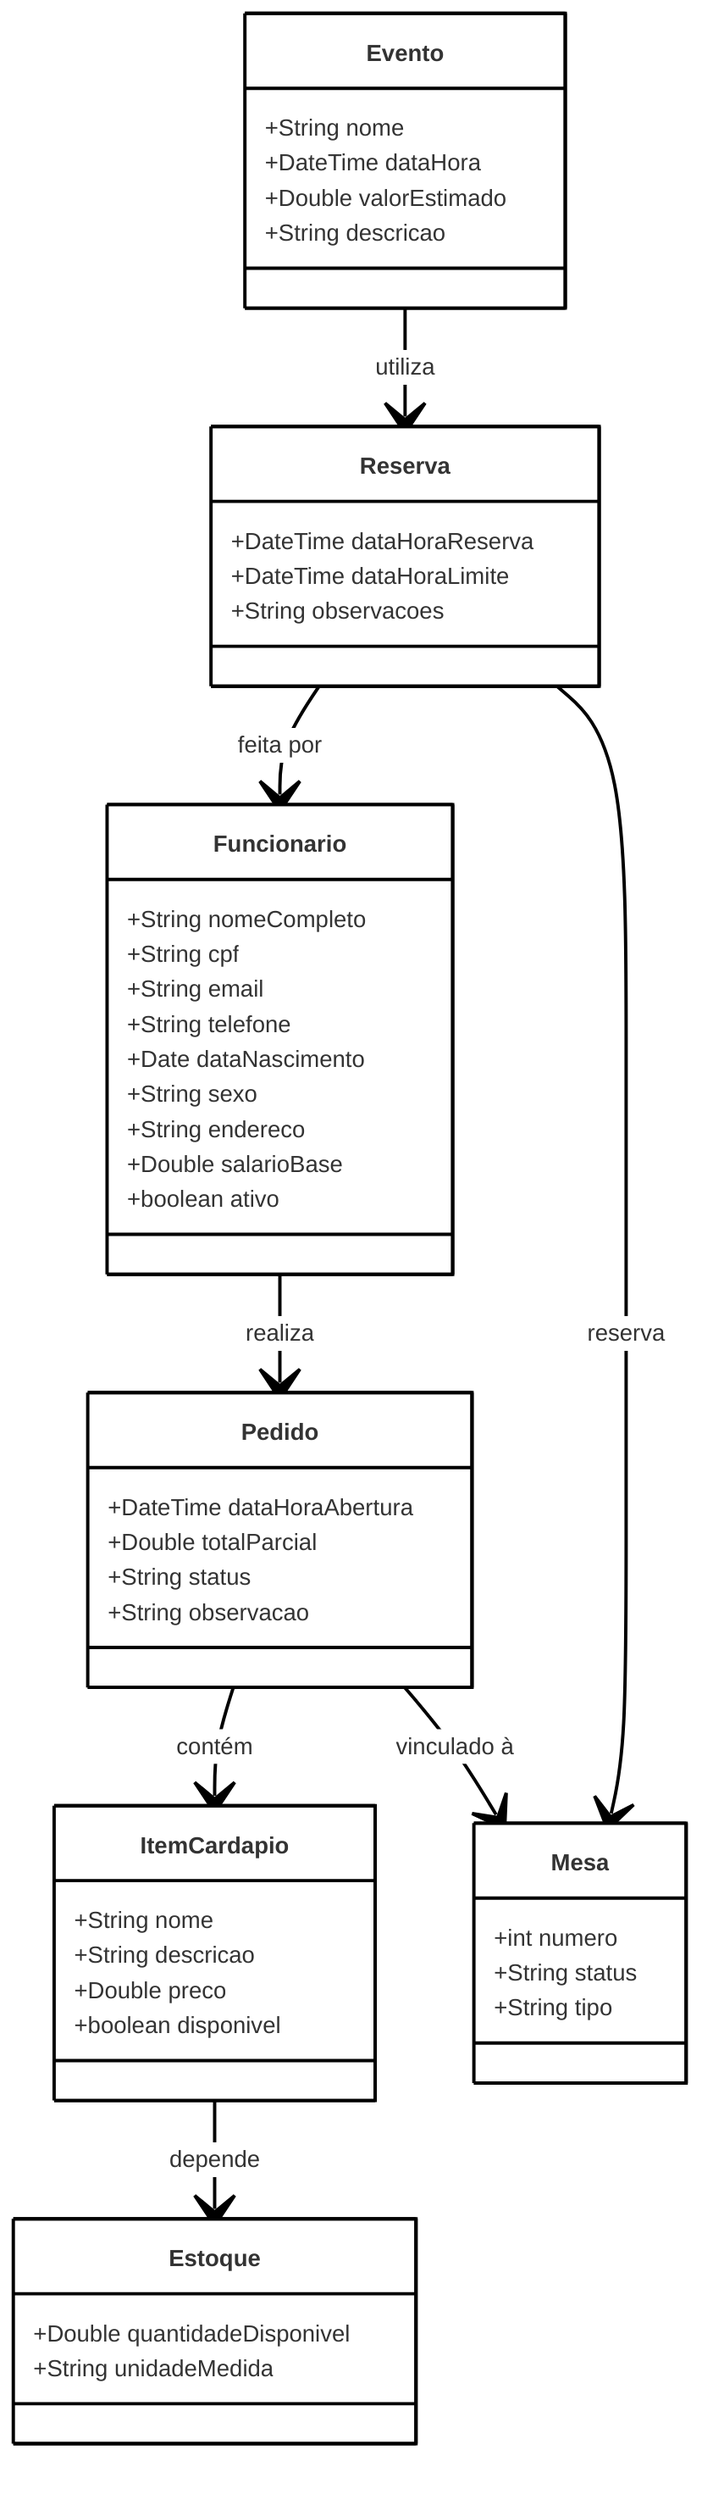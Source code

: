 ---
config:
  theme: neo

---

classDiagram
    class Funcionario{
    +String nomeCompleto
	    +String cpf
	    +String email
	    +String telefone
	    +Date dataNascimento
	    +String sexo
	    +String endereco
	    +Double salarioBase
	    +boolean ativo
    }
    class Pedido {
	    +DateTime dataHoraAbertura
	    +Double totalParcial
	    +String status
	    +String observacao
    }
    class ItemCardapio {
	    +String nome
	    +String descricao
	    +Double preco
	    +boolean disponivel
    }
    class Mesa {
	    +int numero
	    +String status
	    +String tipo
    }
    class Reserva {
	    +DateTime dataHoraReserva
	    +DateTime dataHoraLimite
	    +String observacoes
    }
     class Evento {
	    +String nome
	    +DateTime dataHora
	    +Double valorEstimado
	    +String descricao
    }
    class Estoque {
	    +Double quantidadeDisponivel
	    +String unidadeMedida
    }

    Funcionario --> Pedido : realiza
    Pedido --> ItemCardapio : contém
    Pedido --> Mesa : vinculado à
    Reserva --> Mesa : reserva
    Reserva --> Funcionario : feita por
    Evento --> Reserva : utiliza
    ItemCardapio --> Estoque : depende